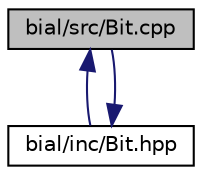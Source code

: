 digraph "bial/src/Bit.cpp"
{
  edge [fontname="Helvetica",fontsize="10",labelfontname="Helvetica",labelfontsize="10"];
  node [fontname="Helvetica",fontsize="10",shape=record];
  Node1 [label="bial/src/Bit.cpp",height=0.2,width=0.4,color="black", fillcolor="grey75", style="filled", fontcolor="black"];
  Node1 -> Node2 [dir="back",color="midnightblue",fontsize="10",style="solid",fontname="Helvetica"];
  Node2 [label="bial/inc/Bit.hpp",height=0.2,width=0.4,color="black", fillcolor="white", style="filled",URL="$_bit_8hpp.html"];
  Node2 -> Node1 [dir="back",color="midnightblue",fontsize="10",style="solid",fontname="Helvetica"];
}
